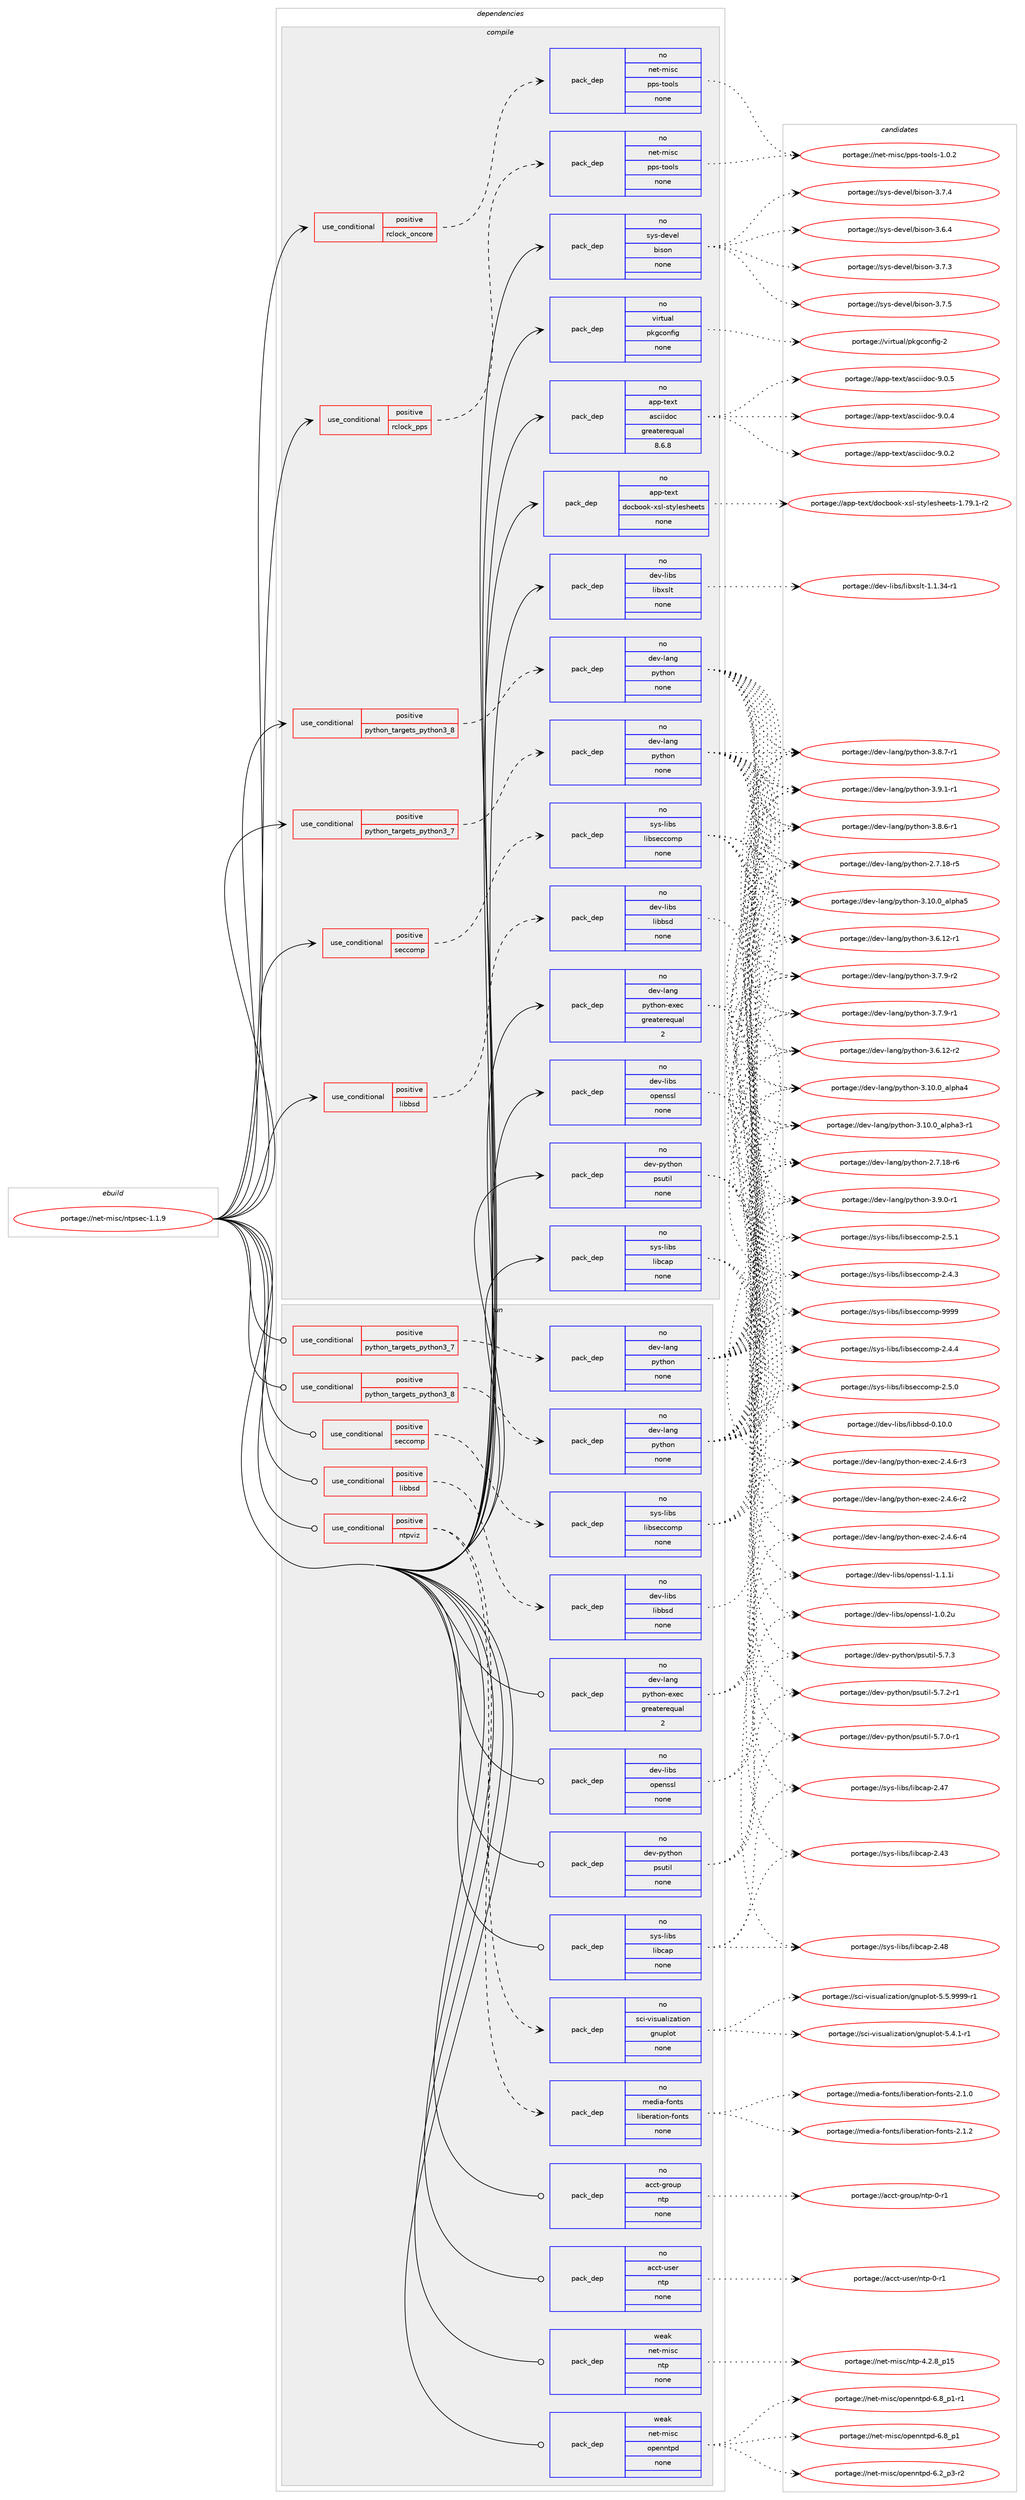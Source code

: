 digraph prolog {

# *************
# Graph options
# *************

newrank=true;
concentrate=true;
compound=true;
graph [rankdir=LR,fontname=Helvetica,fontsize=10,ranksep=1.5];#, ranksep=2.5, nodesep=0.2];
edge  [arrowhead=vee];
node  [fontname=Helvetica,fontsize=10];

# **********
# The ebuild
# **********

subgraph cluster_leftcol {
color=gray;
label=<<i>ebuild</i>>;
id [label="portage://net-misc/ntpsec-1.1.9", color=red, width=4, href="../net-misc/ntpsec-1.1.9.svg"];
}

# ****************
# The dependencies
# ****************

subgraph cluster_midcol {
color=gray;
label=<<i>dependencies</i>>;
subgraph cluster_compile {
fillcolor="#eeeeee";
style=filled;
label=<<i>compile</i>>;
subgraph cond5474 {
dependency17850 [label=<<TABLE BORDER="0" CELLBORDER="1" CELLSPACING="0" CELLPADDING="4"><TR><TD ROWSPAN="3" CELLPADDING="10">use_conditional</TD></TR><TR><TD>positive</TD></TR><TR><TD>libbsd</TD></TR></TABLE>>, shape=none, color=red];
subgraph pack12223 {
dependency17851 [label=<<TABLE BORDER="0" CELLBORDER="1" CELLSPACING="0" CELLPADDING="4" WIDTH="220"><TR><TD ROWSPAN="6" CELLPADDING="30">pack_dep</TD></TR><TR><TD WIDTH="110">no</TD></TR><TR><TD>dev-libs</TD></TR><TR><TD>libbsd</TD></TR><TR><TD>none</TD></TR><TR><TD></TD></TR></TABLE>>, shape=none, color=blue];
}
dependency17850:e -> dependency17851:w [weight=20,style="dashed",arrowhead="vee"];
}
id:e -> dependency17850:w [weight=20,style="solid",arrowhead="vee"];
subgraph cond5475 {
dependency17852 [label=<<TABLE BORDER="0" CELLBORDER="1" CELLSPACING="0" CELLPADDING="4"><TR><TD ROWSPAN="3" CELLPADDING="10">use_conditional</TD></TR><TR><TD>positive</TD></TR><TR><TD>python_targets_python3_7</TD></TR></TABLE>>, shape=none, color=red];
subgraph pack12224 {
dependency17853 [label=<<TABLE BORDER="0" CELLBORDER="1" CELLSPACING="0" CELLPADDING="4" WIDTH="220"><TR><TD ROWSPAN="6" CELLPADDING="30">pack_dep</TD></TR><TR><TD WIDTH="110">no</TD></TR><TR><TD>dev-lang</TD></TR><TR><TD>python</TD></TR><TR><TD>none</TD></TR><TR><TD></TD></TR></TABLE>>, shape=none, color=blue];
}
dependency17852:e -> dependency17853:w [weight=20,style="dashed",arrowhead="vee"];
}
id:e -> dependency17852:w [weight=20,style="solid",arrowhead="vee"];
subgraph cond5476 {
dependency17854 [label=<<TABLE BORDER="0" CELLBORDER="1" CELLSPACING="0" CELLPADDING="4"><TR><TD ROWSPAN="3" CELLPADDING="10">use_conditional</TD></TR><TR><TD>positive</TD></TR><TR><TD>python_targets_python3_8</TD></TR></TABLE>>, shape=none, color=red];
subgraph pack12225 {
dependency17855 [label=<<TABLE BORDER="0" CELLBORDER="1" CELLSPACING="0" CELLPADDING="4" WIDTH="220"><TR><TD ROWSPAN="6" CELLPADDING="30">pack_dep</TD></TR><TR><TD WIDTH="110">no</TD></TR><TR><TD>dev-lang</TD></TR><TR><TD>python</TD></TR><TR><TD>none</TD></TR><TR><TD></TD></TR></TABLE>>, shape=none, color=blue];
}
dependency17854:e -> dependency17855:w [weight=20,style="dashed",arrowhead="vee"];
}
id:e -> dependency17854:w [weight=20,style="solid",arrowhead="vee"];
subgraph cond5477 {
dependency17856 [label=<<TABLE BORDER="0" CELLBORDER="1" CELLSPACING="0" CELLPADDING="4"><TR><TD ROWSPAN="3" CELLPADDING="10">use_conditional</TD></TR><TR><TD>positive</TD></TR><TR><TD>rclock_oncore</TD></TR></TABLE>>, shape=none, color=red];
subgraph pack12226 {
dependency17857 [label=<<TABLE BORDER="0" CELLBORDER="1" CELLSPACING="0" CELLPADDING="4" WIDTH="220"><TR><TD ROWSPAN="6" CELLPADDING="30">pack_dep</TD></TR><TR><TD WIDTH="110">no</TD></TR><TR><TD>net-misc</TD></TR><TR><TD>pps-tools</TD></TR><TR><TD>none</TD></TR><TR><TD></TD></TR></TABLE>>, shape=none, color=blue];
}
dependency17856:e -> dependency17857:w [weight=20,style="dashed",arrowhead="vee"];
}
id:e -> dependency17856:w [weight=20,style="solid",arrowhead="vee"];
subgraph cond5478 {
dependency17858 [label=<<TABLE BORDER="0" CELLBORDER="1" CELLSPACING="0" CELLPADDING="4"><TR><TD ROWSPAN="3" CELLPADDING="10">use_conditional</TD></TR><TR><TD>positive</TD></TR><TR><TD>rclock_pps</TD></TR></TABLE>>, shape=none, color=red];
subgraph pack12227 {
dependency17859 [label=<<TABLE BORDER="0" CELLBORDER="1" CELLSPACING="0" CELLPADDING="4" WIDTH="220"><TR><TD ROWSPAN="6" CELLPADDING="30">pack_dep</TD></TR><TR><TD WIDTH="110">no</TD></TR><TR><TD>net-misc</TD></TR><TR><TD>pps-tools</TD></TR><TR><TD>none</TD></TR><TR><TD></TD></TR></TABLE>>, shape=none, color=blue];
}
dependency17858:e -> dependency17859:w [weight=20,style="dashed",arrowhead="vee"];
}
id:e -> dependency17858:w [weight=20,style="solid",arrowhead="vee"];
subgraph cond5479 {
dependency17860 [label=<<TABLE BORDER="0" CELLBORDER="1" CELLSPACING="0" CELLPADDING="4"><TR><TD ROWSPAN="3" CELLPADDING="10">use_conditional</TD></TR><TR><TD>positive</TD></TR><TR><TD>seccomp</TD></TR></TABLE>>, shape=none, color=red];
subgraph pack12228 {
dependency17861 [label=<<TABLE BORDER="0" CELLBORDER="1" CELLSPACING="0" CELLPADDING="4" WIDTH="220"><TR><TD ROWSPAN="6" CELLPADDING="30">pack_dep</TD></TR><TR><TD WIDTH="110">no</TD></TR><TR><TD>sys-libs</TD></TR><TR><TD>libseccomp</TD></TR><TR><TD>none</TD></TR><TR><TD></TD></TR></TABLE>>, shape=none, color=blue];
}
dependency17860:e -> dependency17861:w [weight=20,style="dashed",arrowhead="vee"];
}
id:e -> dependency17860:w [weight=20,style="solid",arrowhead="vee"];
subgraph pack12229 {
dependency17862 [label=<<TABLE BORDER="0" CELLBORDER="1" CELLSPACING="0" CELLPADDING="4" WIDTH="220"><TR><TD ROWSPAN="6" CELLPADDING="30">pack_dep</TD></TR><TR><TD WIDTH="110">no</TD></TR><TR><TD>app-text</TD></TR><TR><TD>asciidoc</TD></TR><TR><TD>greaterequal</TD></TR><TR><TD>8.6.8</TD></TR></TABLE>>, shape=none, color=blue];
}
id:e -> dependency17862:w [weight=20,style="solid",arrowhead="vee"];
subgraph pack12230 {
dependency17863 [label=<<TABLE BORDER="0" CELLBORDER="1" CELLSPACING="0" CELLPADDING="4" WIDTH="220"><TR><TD ROWSPAN="6" CELLPADDING="30">pack_dep</TD></TR><TR><TD WIDTH="110">no</TD></TR><TR><TD>app-text</TD></TR><TR><TD>docbook-xsl-stylesheets</TD></TR><TR><TD>none</TD></TR><TR><TD></TD></TR></TABLE>>, shape=none, color=blue];
}
id:e -> dependency17863:w [weight=20,style="solid",arrowhead="vee"];
subgraph pack12231 {
dependency17864 [label=<<TABLE BORDER="0" CELLBORDER="1" CELLSPACING="0" CELLPADDING="4" WIDTH="220"><TR><TD ROWSPAN="6" CELLPADDING="30">pack_dep</TD></TR><TR><TD WIDTH="110">no</TD></TR><TR><TD>dev-lang</TD></TR><TR><TD>python-exec</TD></TR><TR><TD>greaterequal</TD></TR><TR><TD>2</TD></TR></TABLE>>, shape=none, color=blue];
}
id:e -> dependency17864:w [weight=20,style="solid",arrowhead="vee"];
subgraph pack12232 {
dependency17865 [label=<<TABLE BORDER="0" CELLBORDER="1" CELLSPACING="0" CELLPADDING="4" WIDTH="220"><TR><TD ROWSPAN="6" CELLPADDING="30">pack_dep</TD></TR><TR><TD WIDTH="110">no</TD></TR><TR><TD>dev-libs</TD></TR><TR><TD>libxslt</TD></TR><TR><TD>none</TD></TR><TR><TD></TD></TR></TABLE>>, shape=none, color=blue];
}
id:e -> dependency17865:w [weight=20,style="solid",arrowhead="vee"];
subgraph pack12233 {
dependency17866 [label=<<TABLE BORDER="0" CELLBORDER="1" CELLSPACING="0" CELLPADDING="4" WIDTH="220"><TR><TD ROWSPAN="6" CELLPADDING="30">pack_dep</TD></TR><TR><TD WIDTH="110">no</TD></TR><TR><TD>dev-libs</TD></TR><TR><TD>openssl</TD></TR><TR><TD>none</TD></TR><TR><TD></TD></TR></TABLE>>, shape=none, color=blue];
}
id:e -> dependency17866:w [weight=20,style="solid",arrowhead="vee"];
subgraph pack12234 {
dependency17867 [label=<<TABLE BORDER="0" CELLBORDER="1" CELLSPACING="0" CELLPADDING="4" WIDTH="220"><TR><TD ROWSPAN="6" CELLPADDING="30">pack_dep</TD></TR><TR><TD WIDTH="110">no</TD></TR><TR><TD>dev-python</TD></TR><TR><TD>psutil</TD></TR><TR><TD>none</TD></TR><TR><TD></TD></TR></TABLE>>, shape=none, color=blue];
}
id:e -> dependency17867:w [weight=20,style="solid",arrowhead="vee"];
subgraph pack12235 {
dependency17868 [label=<<TABLE BORDER="0" CELLBORDER="1" CELLSPACING="0" CELLPADDING="4" WIDTH="220"><TR><TD ROWSPAN="6" CELLPADDING="30">pack_dep</TD></TR><TR><TD WIDTH="110">no</TD></TR><TR><TD>sys-devel</TD></TR><TR><TD>bison</TD></TR><TR><TD>none</TD></TR><TR><TD></TD></TR></TABLE>>, shape=none, color=blue];
}
id:e -> dependency17868:w [weight=20,style="solid",arrowhead="vee"];
subgraph pack12236 {
dependency17869 [label=<<TABLE BORDER="0" CELLBORDER="1" CELLSPACING="0" CELLPADDING="4" WIDTH="220"><TR><TD ROWSPAN="6" CELLPADDING="30">pack_dep</TD></TR><TR><TD WIDTH="110">no</TD></TR><TR><TD>sys-libs</TD></TR><TR><TD>libcap</TD></TR><TR><TD>none</TD></TR><TR><TD></TD></TR></TABLE>>, shape=none, color=blue];
}
id:e -> dependency17869:w [weight=20,style="solid",arrowhead="vee"];
subgraph pack12237 {
dependency17870 [label=<<TABLE BORDER="0" CELLBORDER="1" CELLSPACING="0" CELLPADDING="4" WIDTH="220"><TR><TD ROWSPAN="6" CELLPADDING="30">pack_dep</TD></TR><TR><TD WIDTH="110">no</TD></TR><TR><TD>virtual</TD></TR><TR><TD>pkgconfig</TD></TR><TR><TD>none</TD></TR><TR><TD></TD></TR></TABLE>>, shape=none, color=blue];
}
id:e -> dependency17870:w [weight=20,style="solid",arrowhead="vee"];
}
subgraph cluster_compileandrun {
fillcolor="#eeeeee";
style=filled;
label=<<i>compile and run</i>>;
}
subgraph cluster_run {
fillcolor="#eeeeee";
style=filled;
label=<<i>run</i>>;
subgraph cond5480 {
dependency17871 [label=<<TABLE BORDER="0" CELLBORDER="1" CELLSPACING="0" CELLPADDING="4"><TR><TD ROWSPAN="3" CELLPADDING="10">use_conditional</TD></TR><TR><TD>positive</TD></TR><TR><TD>libbsd</TD></TR></TABLE>>, shape=none, color=red];
subgraph pack12238 {
dependency17872 [label=<<TABLE BORDER="0" CELLBORDER="1" CELLSPACING="0" CELLPADDING="4" WIDTH="220"><TR><TD ROWSPAN="6" CELLPADDING="30">pack_dep</TD></TR><TR><TD WIDTH="110">no</TD></TR><TR><TD>dev-libs</TD></TR><TR><TD>libbsd</TD></TR><TR><TD>none</TD></TR><TR><TD></TD></TR></TABLE>>, shape=none, color=blue];
}
dependency17871:e -> dependency17872:w [weight=20,style="dashed",arrowhead="vee"];
}
id:e -> dependency17871:w [weight=20,style="solid",arrowhead="odot"];
subgraph cond5481 {
dependency17873 [label=<<TABLE BORDER="0" CELLBORDER="1" CELLSPACING="0" CELLPADDING="4"><TR><TD ROWSPAN="3" CELLPADDING="10">use_conditional</TD></TR><TR><TD>positive</TD></TR><TR><TD>ntpviz</TD></TR></TABLE>>, shape=none, color=red];
subgraph pack12239 {
dependency17874 [label=<<TABLE BORDER="0" CELLBORDER="1" CELLSPACING="0" CELLPADDING="4" WIDTH="220"><TR><TD ROWSPAN="6" CELLPADDING="30">pack_dep</TD></TR><TR><TD WIDTH="110">no</TD></TR><TR><TD>sci-visualization</TD></TR><TR><TD>gnuplot</TD></TR><TR><TD>none</TD></TR><TR><TD></TD></TR></TABLE>>, shape=none, color=blue];
}
dependency17873:e -> dependency17874:w [weight=20,style="dashed",arrowhead="vee"];
subgraph pack12240 {
dependency17875 [label=<<TABLE BORDER="0" CELLBORDER="1" CELLSPACING="0" CELLPADDING="4" WIDTH="220"><TR><TD ROWSPAN="6" CELLPADDING="30">pack_dep</TD></TR><TR><TD WIDTH="110">no</TD></TR><TR><TD>media-fonts</TD></TR><TR><TD>liberation-fonts</TD></TR><TR><TD>none</TD></TR><TR><TD></TD></TR></TABLE>>, shape=none, color=blue];
}
dependency17873:e -> dependency17875:w [weight=20,style="dashed",arrowhead="vee"];
}
id:e -> dependency17873:w [weight=20,style="solid",arrowhead="odot"];
subgraph cond5482 {
dependency17876 [label=<<TABLE BORDER="0" CELLBORDER="1" CELLSPACING="0" CELLPADDING="4"><TR><TD ROWSPAN="3" CELLPADDING="10">use_conditional</TD></TR><TR><TD>positive</TD></TR><TR><TD>python_targets_python3_7</TD></TR></TABLE>>, shape=none, color=red];
subgraph pack12241 {
dependency17877 [label=<<TABLE BORDER="0" CELLBORDER="1" CELLSPACING="0" CELLPADDING="4" WIDTH="220"><TR><TD ROWSPAN="6" CELLPADDING="30">pack_dep</TD></TR><TR><TD WIDTH="110">no</TD></TR><TR><TD>dev-lang</TD></TR><TR><TD>python</TD></TR><TR><TD>none</TD></TR><TR><TD></TD></TR></TABLE>>, shape=none, color=blue];
}
dependency17876:e -> dependency17877:w [weight=20,style="dashed",arrowhead="vee"];
}
id:e -> dependency17876:w [weight=20,style="solid",arrowhead="odot"];
subgraph cond5483 {
dependency17878 [label=<<TABLE BORDER="0" CELLBORDER="1" CELLSPACING="0" CELLPADDING="4"><TR><TD ROWSPAN="3" CELLPADDING="10">use_conditional</TD></TR><TR><TD>positive</TD></TR><TR><TD>python_targets_python3_8</TD></TR></TABLE>>, shape=none, color=red];
subgraph pack12242 {
dependency17879 [label=<<TABLE BORDER="0" CELLBORDER="1" CELLSPACING="0" CELLPADDING="4" WIDTH="220"><TR><TD ROWSPAN="6" CELLPADDING="30">pack_dep</TD></TR><TR><TD WIDTH="110">no</TD></TR><TR><TD>dev-lang</TD></TR><TR><TD>python</TD></TR><TR><TD>none</TD></TR><TR><TD></TD></TR></TABLE>>, shape=none, color=blue];
}
dependency17878:e -> dependency17879:w [weight=20,style="dashed",arrowhead="vee"];
}
id:e -> dependency17878:w [weight=20,style="solid",arrowhead="odot"];
subgraph cond5484 {
dependency17880 [label=<<TABLE BORDER="0" CELLBORDER="1" CELLSPACING="0" CELLPADDING="4"><TR><TD ROWSPAN="3" CELLPADDING="10">use_conditional</TD></TR><TR><TD>positive</TD></TR><TR><TD>seccomp</TD></TR></TABLE>>, shape=none, color=red];
subgraph pack12243 {
dependency17881 [label=<<TABLE BORDER="0" CELLBORDER="1" CELLSPACING="0" CELLPADDING="4" WIDTH="220"><TR><TD ROWSPAN="6" CELLPADDING="30">pack_dep</TD></TR><TR><TD WIDTH="110">no</TD></TR><TR><TD>sys-libs</TD></TR><TR><TD>libseccomp</TD></TR><TR><TD>none</TD></TR><TR><TD></TD></TR></TABLE>>, shape=none, color=blue];
}
dependency17880:e -> dependency17881:w [weight=20,style="dashed",arrowhead="vee"];
}
id:e -> dependency17880:w [weight=20,style="solid",arrowhead="odot"];
subgraph pack12244 {
dependency17882 [label=<<TABLE BORDER="0" CELLBORDER="1" CELLSPACING="0" CELLPADDING="4" WIDTH="220"><TR><TD ROWSPAN="6" CELLPADDING="30">pack_dep</TD></TR><TR><TD WIDTH="110">no</TD></TR><TR><TD>acct-group</TD></TR><TR><TD>ntp</TD></TR><TR><TD>none</TD></TR><TR><TD></TD></TR></TABLE>>, shape=none, color=blue];
}
id:e -> dependency17882:w [weight=20,style="solid",arrowhead="odot"];
subgraph pack12245 {
dependency17883 [label=<<TABLE BORDER="0" CELLBORDER="1" CELLSPACING="0" CELLPADDING="4" WIDTH="220"><TR><TD ROWSPAN="6" CELLPADDING="30">pack_dep</TD></TR><TR><TD WIDTH="110">no</TD></TR><TR><TD>acct-user</TD></TR><TR><TD>ntp</TD></TR><TR><TD>none</TD></TR><TR><TD></TD></TR></TABLE>>, shape=none, color=blue];
}
id:e -> dependency17883:w [weight=20,style="solid",arrowhead="odot"];
subgraph pack12246 {
dependency17884 [label=<<TABLE BORDER="0" CELLBORDER="1" CELLSPACING="0" CELLPADDING="4" WIDTH="220"><TR><TD ROWSPAN="6" CELLPADDING="30">pack_dep</TD></TR><TR><TD WIDTH="110">no</TD></TR><TR><TD>dev-lang</TD></TR><TR><TD>python-exec</TD></TR><TR><TD>greaterequal</TD></TR><TR><TD>2</TD></TR></TABLE>>, shape=none, color=blue];
}
id:e -> dependency17884:w [weight=20,style="solid",arrowhead="odot"];
subgraph pack12247 {
dependency17885 [label=<<TABLE BORDER="0" CELLBORDER="1" CELLSPACING="0" CELLPADDING="4" WIDTH="220"><TR><TD ROWSPAN="6" CELLPADDING="30">pack_dep</TD></TR><TR><TD WIDTH="110">no</TD></TR><TR><TD>dev-libs</TD></TR><TR><TD>openssl</TD></TR><TR><TD>none</TD></TR><TR><TD></TD></TR></TABLE>>, shape=none, color=blue];
}
id:e -> dependency17885:w [weight=20,style="solid",arrowhead="odot"];
subgraph pack12248 {
dependency17886 [label=<<TABLE BORDER="0" CELLBORDER="1" CELLSPACING="0" CELLPADDING="4" WIDTH="220"><TR><TD ROWSPAN="6" CELLPADDING="30">pack_dep</TD></TR><TR><TD WIDTH="110">no</TD></TR><TR><TD>dev-python</TD></TR><TR><TD>psutil</TD></TR><TR><TD>none</TD></TR><TR><TD></TD></TR></TABLE>>, shape=none, color=blue];
}
id:e -> dependency17886:w [weight=20,style="solid",arrowhead="odot"];
subgraph pack12249 {
dependency17887 [label=<<TABLE BORDER="0" CELLBORDER="1" CELLSPACING="0" CELLPADDING="4" WIDTH="220"><TR><TD ROWSPAN="6" CELLPADDING="30">pack_dep</TD></TR><TR><TD WIDTH="110">no</TD></TR><TR><TD>sys-libs</TD></TR><TR><TD>libcap</TD></TR><TR><TD>none</TD></TR><TR><TD></TD></TR></TABLE>>, shape=none, color=blue];
}
id:e -> dependency17887:w [weight=20,style="solid",arrowhead="odot"];
subgraph pack12250 {
dependency17888 [label=<<TABLE BORDER="0" CELLBORDER="1" CELLSPACING="0" CELLPADDING="4" WIDTH="220"><TR><TD ROWSPAN="6" CELLPADDING="30">pack_dep</TD></TR><TR><TD WIDTH="110">weak</TD></TR><TR><TD>net-misc</TD></TR><TR><TD>ntp</TD></TR><TR><TD>none</TD></TR><TR><TD></TD></TR></TABLE>>, shape=none, color=blue];
}
id:e -> dependency17888:w [weight=20,style="solid",arrowhead="odot"];
subgraph pack12251 {
dependency17889 [label=<<TABLE BORDER="0" CELLBORDER="1" CELLSPACING="0" CELLPADDING="4" WIDTH="220"><TR><TD ROWSPAN="6" CELLPADDING="30">pack_dep</TD></TR><TR><TD WIDTH="110">weak</TD></TR><TR><TD>net-misc</TD></TR><TR><TD>openntpd</TD></TR><TR><TD>none</TD></TR><TR><TD></TD></TR></TABLE>>, shape=none, color=blue];
}
id:e -> dependency17889:w [weight=20,style="solid",arrowhead="odot"];
}
}

# **************
# The candidates
# **************

subgraph cluster_choices {
rank=same;
color=gray;
label=<<i>candidates</i>>;

subgraph choice12223 {
color=black;
nodesep=1;
choice100101118451081059811547108105989811510045484649484648 [label="portage://dev-libs/libbsd-0.10.0", color=red, width=4,href="../dev-libs/libbsd-0.10.0.svg"];
dependency17851:e -> choice100101118451081059811547108105989811510045484649484648:w [style=dotted,weight="100"];
}
subgraph choice12224 {
color=black;
nodesep=1;
choice1001011184510897110103471121211161041111104551465746494511449 [label="portage://dev-lang/python-3.9.1-r1", color=red, width=4,href="../dev-lang/python-3.9.1-r1.svg"];
choice1001011184510897110103471121211161041111104551465746484511449 [label="portage://dev-lang/python-3.9.0-r1", color=red, width=4,href="../dev-lang/python-3.9.0-r1.svg"];
choice1001011184510897110103471121211161041111104551465646554511449 [label="portage://dev-lang/python-3.8.7-r1", color=red, width=4,href="../dev-lang/python-3.8.7-r1.svg"];
choice1001011184510897110103471121211161041111104551465646544511449 [label="portage://dev-lang/python-3.8.6-r1", color=red, width=4,href="../dev-lang/python-3.8.6-r1.svg"];
choice1001011184510897110103471121211161041111104551465546574511450 [label="portage://dev-lang/python-3.7.9-r2", color=red, width=4,href="../dev-lang/python-3.7.9-r2.svg"];
choice1001011184510897110103471121211161041111104551465546574511449 [label="portage://dev-lang/python-3.7.9-r1", color=red, width=4,href="../dev-lang/python-3.7.9-r1.svg"];
choice100101118451089711010347112121116104111110455146544649504511450 [label="portage://dev-lang/python-3.6.12-r2", color=red, width=4,href="../dev-lang/python-3.6.12-r2.svg"];
choice100101118451089711010347112121116104111110455146544649504511449 [label="portage://dev-lang/python-3.6.12-r1", color=red, width=4,href="../dev-lang/python-3.6.12-r1.svg"];
choice1001011184510897110103471121211161041111104551464948464895971081121049753 [label="portage://dev-lang/python-3.10.0_alpha5", color=red, width=4,href="../dev-lang/python-3.10.0_alpha5.svg"];
choice1001011184510897110103471121211161041111104551464948464895971081121049752 [label="portage://dev-lang/python-3.10.0_alpha4", color=red, width=4,href="../dev-lang/python-3.10.0_alpha4.svg"];
choice10010111845108971101034711212111610411111045514649484648959710811210497514511449 [label="portage://dev-lang/python-3.10.0_alpha3-r1", color=red, width=4,href="../dev-lang/python-3.10.0_alpha3-r1.svg"];
choice100101118451089711010347112121116104111110455046554649564511454 [label="portage://dev-lang/python-2.7.18-r6", color=red, width=4,href="../dev-lang/python-2.7.18-r6.svg"];
choice100101118451089711010347112121116104111110455046554649564511453 [label="portage://dev-lang/python-2.7.18-r5", color=red, width=4,href="../dev-lang/python-2.7.18-r5.svg"];
dependency17853:e -> choice1001011184510897110103471121211161041111104551465746494511449:w [style=dotted,weight="100"];
dependency17853:e -> choice1001011184510897110103471121211161041111104551465746484511449:w [style=dotted,weight="100"];
dependency17853:e -> choice1001011184510897110103471121211161041111104551465646554511449:w [style=dotted,weight="100"];
dependency17853:e -> choice1001011184510897110103471121211161041111104551465646544511449:w [style=dotted,weight="100"];
dependency17853:e -> choice1001011184510897110103471121211161041111104551465546574511450:w [style=dotted,weight="100"];
dependency17853:e -> choice1001011184510897110103471121211161041111104551465546574511449:w [style=dotted,weight="100"];
dependency17853:e -> choice100101118451089711010347112121116104111110455146544649504511450:w [style=dotted,weight="100"];
dependency17853:e -> choice100101118451089711010347112121116104111110455146544649504511449:w [style=dotted,weight="100"];
dependency17853:e -> choice1001011184510897110103471121211161041111104551464948464895971081121049753:w [style=dotted,weight="100"];
dependency17853:e -> choice1001011184510897110103471121211161041111104551464948464895971081121049752:w [style=dotted,weight="100"];
dependency17853:e -> choice10010111845108971101034711212111610411111045514649484648959710811210497514511449:w [style=dotted,weight="100"];
dependency17853:e -> choice100101118451089711010347112121116104111110455046554649564511454:w [style=dotted,weight="100"];
dependency17853:e -> choice100101118451089711010347112121116104111110455046554649564511453:w [style=dotted,weight="100"];
}
subgraph choice12225 {
color=black;
nodesep=1;
choice1001011184510897110103471121211161041111104551465746494511449 [label="portage://dev-lang/python-3.9.1-r1", color=red, width=4,href="../dev-lang/python-3.9.1-r1.svg"];
choice1001011184510897110103471121211161041111104551465746484511449 [label="portage://dev-lang/python-3.9.0-r1", color=red, width=4,href="../dev-lang/python-3.9.0-r1.svg"];
choice1001011184510897110103471121211161041111104551465646554511449 [label="portage://dev-lang/python-3.8.7-r1", color=red, width=4,href="../dev-lang/python-3.8.7-r1.svg"];
choice1001011184510897110103471121211161041111104551465646544511449 [label="portage://dev-lang/python-3.8.6-r1", color=red, width=4,href="../dev-lang/python-3.8.6-r1.svg"];
choice1001011184510897110103471121211161041111104551465546574511450 [label="portage://dev-lang/python-3.7.9-r2", color=red, width=4,href="../dev-lang/python-3.7.9-r2.svg"];
choice1001011184510897110103471121211161041111104551465546574511449 [label="portage://dev-lang/python-3.7.9-r1", color=red, width=4,href="../dev-lang/python-3.7.9-r1.svg"];
choice100101118451089711010347112121116104111110455146544649504511450 [label="portage://dev-lang/python-3.6.12-r2", color=red, width=4,href="../dev-lang/python-3.6.12-r2.svg"];
choice100101118451089711010347112121116104111110455146544649504511449 [label="portage://dev-lang/python-3.6.12-r1", color=red, width=4,href="../dev-lang/python-3.6.12-r1.svg"];
choice1001011184510897110103471121211161041111104551464948464895971081121049753 [label="portage://dev-lang/python-3.10.0_alpha5", color=red, width=4,href="../dev-lang/python-3.10.0_alpha5.svg"];
choice1001011184510897110103471121211161041111104551464948464895971081121049752 [label="portage://dev-lang/python-3.10.0_alpha4", color=red, width=4,href="../dev-lang/python-3.10.0_alpha4.svg"];
choice10010111845108971101034711212111610411111045514649484648959710811210497514511449 [label="portage://dev-lang/python-3.10.0_alpha3-r1", color=red, width=4,href="../dev-lang/python-3.10.0_alpha3-r1.svg"];
choice100101118451089711010347112121116104111110455046554649564511454 [label="portage://dev-lang/python-2.7.18-r6", color=red, width=4,href="../dev-lang/python-2.7.18-r6.svg"];
choice100101118451089711010347112121116104111110455046554649564511453 [label="portage://dev-lang/python-2.7.18-r5", color=red, width=4,href="../dev-lang/python-2.7.18-r5.svg"];
dependency17855:e -> choice1001011184510897110103471121211161041111104551465746494511449:w [style=dotted,weight="100"];
dependency17855:e -> choice1001011184510897110103471121211161041111104551465746484511449:w [style=dotted,weight="100"];
dependency17855:e -> choice1001011184510897110103471121211161041111104551465646554511449:w [style=dotted,weight="100"];
dependency17855:e -> choice1001011184510897110103471121211161041111104551465646544511449:w [style=dotted,weight="100"];
dependency17855:e -> choice1001011184510897110103471121211161041111104551465546574511450:w [style=dotted,weight="100"];
dependency17855:e -> choice1001011184510897110103471121211161041111104551465546574511449:w [style=dotted,weight="100"];
dependency17855:e -> choice100101118451089711010347112121116104111110455146544649504511450:w [style=dotted,weight="100"];
dependency17855:e -> choice100101118451089711010347112121116104111110455146544649504511449:w [style=dotted,weight="100"];
dependency17855:e -> choice1001011184510897110103471121211161041111104551464948464895971081121049753:w [style=dotted,weight="100"];
dependency17855:e -> choice1001011184510897110103471121211161041111104551464948464895971081121049752:w [style=dotted,weight="100"];
dependency17855:e -> choice10010111845108971101034711212111610411111045514649484648959710811210497514511449:w [style=dotted,weight="100"];
dependency17855:e -> choice100101118451089711010347112121116104111110455046554649564511454:w [style=dotted,weight="100"];
dependency17855:e -> choice100101118451089711010347112121116104111110455046554649564511453:w [style=dotted,weight="100"];
}
subgraph choice12226 {
color=black;
nodesep=1;
choice11010111645109105115994711211211545116111111108115454946484650 [label="portage://net-misc/pps-tools-1.0.2", color=red, width=4,href="../net-misc/pps-tools-1.0.2.svg"];
dependency17857:e -> choice11010111645109105115994711211211545116111111108115454946484650:w [style=dotted,weight="100"];
}
subgraph choice12227 {
color=black;
nodesep=1;
choice11010111645109105115994711211211545116111111108115454946484650 [label="portage://net-misc/pps-tools-1.0.2", color=red, width=4,href="../net-misc/pps-tools-1.0.2.svg"];
dependency17859:e -> choice11010111645109105115994711211211545116111111108115454946484650:w [style=dotted,weight="100"];
}
subgraph choice12228 {
color=black;
nodesep=1;
choice1151211154510810598115471081059811510199991111091124557575757 [label="portage://sys-libs/libseccomp-9999", color=red, width=4,href="../sys-libs/libseccomp-9999.svg"];
choice115121115451081059811547108105981151019999111109112455046534649 [label="portage://sys-libs/libseccomp-2.5.1", color=red, width=4,href="../sys-libs/libseccomp-2.5.1.svg"];
choice115121115451081059811547108105981151019999111109112455046534648 [label="portage://sys-libs/libseccomp-2.5.0", color=red, width=4,href="../sys-libs/libseccomp-2.5.0.svg"];
choice115121115451081059811547108105981151019999111109112455046524652 [label="portage://sys-libs/libseccomp-2.4.4", color=red, width=4,href="../sys-libs/libseccomp-2.4.4.svg"];
choice115121115451081059811547108105981151019999111109112455046524651 [label="portage://sys-libs/libseccomp-2.4.3", color=red, width=4,href="../sys-libs/libseccomp-2.4.3.svg"];
dependency17861:e -> choice1151211154510810598115471081059811510199991111091124557575757:w [style=dotted,weight="100"];
dependency17861:e -> choice115121115451081059811547108105981151019999111109112455046534649:w [style=dotted,weight="100"];
dependency17861:e -> choice115121115451081059811547108105981151019999111109112455046534648:w [style=dotted,weight="100"];
dependency17861:e -> choice115121115451081059811547108105981151019999111109112455046524652:w [style=dotted,weight="100"];
dependency17861:e -> choice115121115451081059811547108105981151019999111109112455046524651:w [style=dotted,weight="100"];
}
subgraph choice12229 {
color=black;
nodesep=1;
choice971121124511610112011647971159910510510011199455746484653 [label="portage://app-text/asciidoc-9.0.5", color=red, width=4,href="../app-text/asciidoc-9.0.5.svg"];
choice971121124511610112011647971159910510510011199455746484652 [label="portage://app-text/asciidoc-9.0.4", color=red, width=4,href="../app-text/asciidoc-9.0.4.svg"];
choice971121124511610112011647971159910510510011199455746484650 [label="portage://app-text/asciidoc-9.0.2", color=red, width=4,href="../app-text/asciidoc-9.0.2.svg"];
dependency17862:e -> choice971121124511610112011647971159910510510011199455746484653:w [style=dotted,weight="100"];
dependency17862:e -> choice971121124511610112011647971159910510510011199455746484652:w [style=dotted,weight="100"];
dependency17862:e -> choice971121124511610112011647971159910510510011199455746484650:w [style=dotted,weight="100"];
}
subgraph choice12230 {
color=black;
nodesep=1;
choice97112112451161011201164710011199981111111074512011510845115116121108101115104101101116115454946555746494511450 [label="portage://app-text/docbook-xsl-stylesheets-1.79.1-r2", color=red, width=4,href="../app-text/docbook-xsl-stylesheets-1.79.1-r2.svg"];
dependency17863:e -> choice97112112451161011201164710011199981111111074512011510845115116121108101115104101101116115454946555746494511450:w [style=dotted,weight="100"];
}
subgraph choice12231 {
color=black;
nodesep=1;
choice10010111845108971101034711212111610411111045101120101994550465246544511452 [label="portage://dev-lang/python-exec-2.4.6-r4", color=red, width=4,href="../dev-lang/python-exec-2.4.6-r4.svg"];
choice10010111845108971101034711212111610411111045101120101994550465246544511451 [label="portage://dev-lang/python-exec-2.4.6-r3", color=red, width=4,href="../dev-lang/python-exec-2.4.6-r3.svg"];
choice10010111845108971101034711212111610411111045101120101994550465246544511450 [label="portage://dev-lang/python-exec-2.4.6-r2", color=red, width=4,href="../dev-lang/python-exec-2.4.6-r2.svg"];
dependency17864:e -> choice10010111845108971101034711212111610411111045101120101994550465246544511452:w [style=dotted,weight="100"];
dependency17864:e -> choice10010111845108971101034711212111610411111045101120101994550465246544511451:w [style=dotted,weight="100"];
dependency17864:e -> choice10010111845108971101034711212111610411111045101120101994550465246544511450:w [style=dotted,weight="100"];
}
subgraph choice12232 {
color=black;
nodesep=1;
choice10010111845108105981154710810598120115108116454946494651524511449 [label="portage://dev-libs/libxslt-1.1.34-r1", color=red, width=4,href="../dev-libs/libxslt-1.1.34-r1.svg"];
dependency17865:e -> choice10010111845108105981154710810598120115108116454946494651524511449:w [style=dotted,weight="100"];
}
subgraph choice12233 {
color=black;
nodesep=1;
choice100101118451081059811547111112101110115115108454946494649105 [label="portage://dev-libs/openssl-1.1.1i", color=red, width=4,href="../dev-libs/openssl-1.1.1i.svg"];
choice100101118451081059811547111112101110115115108454946484650117 [label="portage://dev-libs/openssl-1.0.2u", color=red, width=4,href="../dev-libs/openssl-1.0.2u.svg"];
dependency17866:e -> choice100101118451081059811547111112101110115115108454946494649105:w [style=dotted,weight="100"];
dependency17866:e -> choice100101118451081059811547111112101110115115108454946484650117:w [style=dotted,weight="100"];
}
subgraph choice12234 {
color=black;
nodesep=1;
choice1001011184511212111610411111047112115117116105108455346554651 [label="portage://dev-python/psutil-5.7.3", color=red, width=4,href="../dev-python/psutil-5.7.3.svg"];
choice10010111845112121116104111110471121151171161051084553465546504511449 [label="portage://dev-python/psutil-5.7.2-r1", color=red, width=4,href="../dev-python/psutil-5.7.2-r1.svg"];
choice10010111845112121116104111110471121151171161051084553465546484511449 [label="portage://dev-python/psutil-5.7.0-r1", color=red, width=4,href="../dev-python/psutil-5.7.0-r1.svg"];
dependency17867:e -> choice1001011184511212111610411111047112115117116105108455346554651:w [style=dotted,weight="100"];
dependency17867:e -> choice10010111845112121116104111110471121151171161051084553465546504511449:w [style=dotted,weight="100"];
dependency17867:e -> choice10010111845112121116104111110471121151171161051084553465546484511449:w [style=dotted,weight="100"];
}
subgraph choice12235 {
color=black;
nodesep=1;
choice115121115451001011181011084798105115111110455146554653 [label="portage://sys-devel/bison-3.7.5", color=red, width=4,href="../sys-devel/bison-3.7.5.svg"];
choice115121115451001011181011084798105115111110455146554652 [label="portage://sys-devel/bison-3.7.4", color=red, width=4,href="../sys-devel/bison-3.7.4.svg"];
choice115121115451001011181011084798105115111110455146554651 [label="portage://sys-devel/bison-3.7.3", color=red, width=4,href="../sys-devel/bison-3.7.3.svg"];
choice115121115451001011181011084798105115111110455146544652 [label="portage://sys-devel/bison-3.6.4", color=red, width=4,href="../sys-devel/bison-3.6.4.svg"];
dependency17868:e -> choice115121115451001011181011084798105115111110455146554653:w [style=dotted,weight="100"];
dependency17868:e -> choice115121115451001011181011084798105115111110455146554652:w [style=dotted,weight="100"];
dependency17868:e -> choice115121115451001011181011084798105115111110455146554651:w [style=dotted,weight="100"];
dependency17868:e -> choice115121115451001011181011084798105115111110455146544652:w [style=dotted,weight="100"];
}
subgraph choice12236 {
color=black;
nodesep=1;
choice1151211154510810598115471081059899971124550465256 [label="portage://sys-libs/libcap-2.48", color=red, width=4,href="../sys-libs/libcap-2.48.svg"];
choice1151211154510810598115471081059899971124550465255 [label="portage://sys-libs/libcap-2.47", color=red, width=4,href="../sys-libs/libcap-2.47.svg"];
choice1151211154510810598115471081059899971124550465251 [label="portage://sys-libs/libcap-2.43", color=red, width=4,href="../sys-libs/libcap-2.43.svg"];
dependency17869:e -> choice1151211154510810598115471081059899971124550465256:w [style=dotted,weight="100"];
dependency17869:e -> choice1151211154510810598115471081059899971124550465255:w [style=dotted,weight="100"];
dependency17869:e -> choice1151211154510810598115471081059899971124550465251:w [style=dotted,weight="100"];
}
subgraph choice12237 {
color=black;
nodesep=1;
choice1181051141161179710847112107103991111101021051034550 [label="portage://virtual/pkgconfig-2", color=red, width=4,href="../virtual/pkgconfig-2.svg"];
dependency17870:e -> choice1181051141161179710847112107103991111101021051034550:w [style=dotted,weight="100"];
}
subgraph choice12238 {
color=black;
nodesep=1;
choice100101118451081059811547108105989811510045484649484648 [label="portage://dev-libs/libbsd-0.10.0", color=red, width=4,href="../dev-libs/libbsd-0.10.0.svg"];
dependency17872:e -> choice100101118451081059811547108105989811510045484649484648:w [style=dotted,weight="100"];
}
subgraph choice12239 {
color=black;
nodesep=1;
choice11599105451181051151179710810512297116105111110471031101171121081111164553465346575757574511449 [label="portage://sci-visualization/gnuplot-5.5.9999-r1", color=red, width=4,href="../sci-visualization/gnuplot-5.5.9999-r1.svg"];
choice11599105451181051151179710810512297116105111110471031101171121081111164553465246494511449 [label="portage://sci-visualization/gnuplot-5.4.1-r1", color=red, width=4,href="../sci-visualization/gnuplot-5.4.1-r1.svg"];
dependency17874:e -> choice11599105451181051151179710810512297116105111110471031101171121081111164553465346575757574511449:w [style=dotted,weight="100"];
dependency17874:e -> choice11599105451181051151179710810512297116105111110471031101171121081111164553465246494511449:w [style=dotted,weight="100"];
}
subgraph choice12240 {
color=black;
nodesep=1;
choice109101100105974510211111011611547108105981011149711610511111045102111110116115455046494650 [label="portage://media-fonts/liberation-fonts-2.1.2", color=red, width=4,href="../media-fonts/liberation-fonts-2.1.2.svg"];
choice109101100105974510211111011611547108105981011149711610511111045102111110116115455046494648 [label="portage://media-fonts/liberation-fonts-2.1.0", color=red, width=4,href="../media-fonts/liberation-fonts-2.1.0.svg"];
dependency17875:e -> choice109101100105974510211111011611547108105981011149711610511111045102111110116115455046494650:w [style=dotted,weight="100"];
dependency17875:e -> choice109101100105974510211111011611547108105981011149711610511111045102111110116115455046494648:w [style=dotted,weight="100"];
}
subgraph choice12241 {
color=black;
nodesep=1;
choice1001011184510897110103471121211161041111104551465746494511449 [label="portage://dev-lang/python-3.9.1-r1", color=red, width=4,href="../dev-lang/python-3.9.1-r1.svg"];
choice1001011184510897110103471121211161041111104551465746484511449 [label="portage://dev-lang/python-3.9.0-r1", color=red, width=4,href="../dev-lang/python-3.9.0-r1.svg"];
choice1001011184510897110103471121211161041111104551465646554511449 [label="portage://dev-lang/python-3.8.7-r1", color=red, width=4,href="../dev-lang/python-3.8.7-r1.svg"];
choice1001011184510897110103471121211161041111104551465646544511449 [label="portage://dev-lang/python-3.8.6-r1", color=red, width=4,href="../dev-lang/python-3.8.6-r1.svg"];
choice1001011184510897110103471121211161041111104551465546574511450 [label="portage://dev-lang/python-3.7.9-r2", color=red, width=4,href="../dev-lang/python-3.7.9-r2.svg"];
choice1001011184510897110103471121211161041111104551465546574511449 [label="portage://dev-lang/python-3.7.9-r1", color=red, width=4,href="../dev-lang/python-3.7.9-r1.svg"];
choice100101118451089711010347112121116104111110455146544649504511450 [label="portage://dev-lang/python-3.6.12-r2", color=red, width=4,href="../dev-lang/python-3.6.12-r2.svg"];
choice100101118451089711010347112121116104111110455146544649504511449 [label="portage://dev-lang/python-3.6.12-r1", color=red, width=4,href="../dev-lang/python-3.6.12-r1.svg"];
choice1001011184510897110103471121211161041111104551464948464895971081121049753 [label="portage://dev-lang/python-3.10.0_alpha5", color=red, width=4,href="../dev-lang/python-3.10.0_alpha5.svg"];
choice1001011184510897110103471121211161041111104551464948464895971081121049752 [label="portage://dev-lang/python-3.10.0_alpha4", color=red, width=4,href="../dev-lang/python-3.10.0_alpha4.svg"];
choice10010111845108971101034711212111610411111045514649484648959710811210497514511449 [label="portage://dev-lang/python-3.10.0_alpha3-r1", color=red, width=4,href="../dev-lang/python-3.10.0_alpha3-r1.svg"];
choice100101118451089711010347112121116104111110455046554649564511454 [label="portage://dev-lang/python-2.7.18-r6", color=red, width=4,href="../dev-lang/python-2.7.18-r6.svg"];
choice100101118451089711010347112121116104111110455046554649564511453 [label="portage://dev-lang/python-2.7.18-r5", color=red, width=4,href="../dev-lang/python-2.7.18-r5.svg"];
dependency17877:e -> choice1001011184510897110103471121211161041111104551465746494511449:w [style=dotted,weight="100"];
dependency17877:e -> choice1001011184510897110103471121211161041111104551465746484511449:w [style=dotted,weight="100"];
dependency17877:e -> choice1001011184510897110103471121211161041111104551465646554511449:w [style=dotted,weight="100"];
dependency17877:e -> choice1001011184510897110103471121211161041111104551465646544511449:w [style=dotted,weight="100"];
dependency17877:e -> choice1001011184510897110103471121211161041111104551465546574511450:w [style=dotted,weight="100"];
dependency17877:e -> choice1001011184510897110103471121211161041111104551465546574511449:w [style=dotted,weight="100"];
dependency17877:e -> choice100101118451089711010347112121116104111110455146544649504511450:w [style=dotted,weight="100"];
dependency17877:e -> choice100101118451089711010347112121116104111110455146544649504511449:w [style=dotted,weight="100"];
dependency17877:e -> choice1001011184510897110103471121211161041111104551464948464895971081121049753:w [style=dotted,weight="100"];
dependency17877:e -> choice1001011184510897110103471121211161041111104551464948464895971081121049752:w [style=dotted,weight="100"];
dependency17877:e -> choice10010111845108971101034711212111610411111045514649484648959710811210497514511449:w [style=dotted,weight="100"];
dependency17877:e -> choice100101118451089711010347112121116104111110455046554649564511454:w [style=dotted,weight="100"];
dependency17877:e -> choice100101118451089711010347112121116104111110455046554649564511453:w [style=dotted,weight="100"];
}
subgraph choice12242 {
color=black;
nodesep=1;
choice1001011184510897110103471121211161041111104551465746494511449 [label="portage://dev-lang/python-3.9.1-r1", color=red, width=4,href="../dev-lang/python-3.9.1-r1.svg"];
choice1001011184510897110103471121211161041111104551465746484511449 [label="portage://dev-lang/python-3.9.0-r1", color=red, width=4,href="../dev-lang/python-3.9.0-r1.svg"];
choice1001011184510897110103471121211161041111104551465646554511449 [label="portage://dev-lang/python-3.8.7-r1", color=red, width=4,href="../dev-lang/python-3.8.7-r1.svg"];
choice1001011184510897110103471121211161041111104551465646544511449 [label="portage://dev-lang/python-3.8.6-r1", color=red, width=4,href="../dev-lang/python-3.8.6-r1.svg"];
choice1001011184510897110103471121211161041111104551465546574511450 [label="portage://dev-lang/python-3.7.9-r2", color=red, width=4,href="../dev-lang/python-3.7.9-r2.svg"];
choice1001011184510897110103471121211161041111104551465546574511449 [label="portage://dev-lang/python-3.7.9-r1", color=red, width=4,href="../dev-lang/python-3.7.9-r1.svg"];
choice100101118451089711010347112121116104111110455146544649504511450 [label="portage://dev-lang/python-3.6.12-r2", color=red, width=4,href="../dev-lang/python-3.6.12-r2.svg"];
choice100101118451089711010347112121116104111110455146544649504511449 [label="portage://dev-lang/python-3.6.12-r1", color=red, width=4,href="../dev-lang/python-3.6.12-r1.svg"];
choice1001011184510897110103471121211161041111104551464948464895971081121049753 [label="portage://dev-lang/python-3.10.0_alpha5", color=red, width=4,href="../dev-lang/python-3.10.0_alpha5.svg"];
choice1001011184510897110103471121211161041111104551464948464895971081121049752 [label="portage://dev-lang/python-3.10.0_alpha4", color=red, width=4,href="../dev-lang/python-3.10.0_alpha4.svg"];
choice10010111845108971101034711212111610411111045514649484648959710811210497514511449 [label="portage://dev-lang/python-3.10.0_alpha3-r1", color=red, width=4,href="../dev-lang/python-3.10.0_alpha3-r1.svg"];
choice100101118451089711010347112121116104111110455046554649564511454 [label="portage://dev-lang/python-2.7.18-r6", color=red, width=4,href="../dev-lang/python-2.7.18-r6.svg"];
choice100101118451089711010347112121116104111110455046554649564511453 [label="portage://dev-lang/python-2.7.18-r5", color=red, width=4,href="../dev-lang/python-2.7.18-r5.svg"];
dependency17879:e -> choice1001011184510897110103471121211161041111104551465746494511449:w [style=dotted,weight="100"];
dependency17879:e -> choice1001011184510897110103471121211161041111104551465746484511449:w [style=dotted,weight="100"];
dependency17879:e -> choice1001011184510897110103471121211161041111104551465646554511449:w [style=dotted,weight="100"];
dependency17879:e -> choice1001011184510897110103471121211161041111104551465646544511449:w [style=dotted,weight="100"];
dependency17879:e -> choice1001011184510897110103471121211161041111104551465546574511450:w [style=dotted,weight="100"];
dependency17879:e -> choice1001011184510897110103471121211161041111104551465546574511449:w [style=dotted,weight="100"];
dependency17879:e -> choice100101118451089711010347112121116104111110455146544649504511450:w [style=dotted,weight="100"];
dependency17879:e -> choice100101118451089711010347112121116104111110455146544649504511449:w [style=dotted,weight="100"];
dependency17879:e -> choice1001011184510897110103471121211161041111104551464948464895971081121049753:w [style=dotted,weight="100"];
dependency17879:e -> choice1001011184510897110103471121211161041111104551464948464895971081121049752:w [style=dotted,weight="100"];
dependency17879:e -> choice10010111845108971101034711212111610411111045514649484648959710811210497514511449:w [style=dotted,weight="100"];
dependency17879:e -> choice100101118451089711010347112121116104111110455046554649564511454:w [style=dotted,weight="100"];
dependency17879:e -> choice100101118451089711010347112121116104111110455046554649564511453:w [style=dotted,weight="100"];
}
subgraph choice12243 {
color=black;
nodesep=1;
choice1151211154510810598115471081059811510199991111091124557575757 [label="portage://sys-libs/libseccomp-9999", color=red, width=4,href="../sys-libs/libseccomp-9999.svg"];
choice115121115451081059811547108105981151019999111109112455046534649 [label="portage://sys-libs/libseccomp-2.5.1", color=red, width=4,href="../sys-libs/libseccomp-2.5.1.svg"];
choice115121115451081059811547108105981151019999111109112455046534648 [label="portage://sys-libs/libseccomp-2.5.0", color=red, width=4,href="../sys-libs/libseccomp-2.5.0.svg"];
choice115121115451081059811547108105981151019999111109112455046524652 [label="portage://sys-libs/libseccomp-2.4.4", color=red, width=4,href="../sys-libs/libseccomp-2.4.4.svg"];
choice115121115451081059811547108105981151019999111109112455046524651 [label="portage://sys-libs/libseccomp-2.4.3", color=red, width=4,href="../sys-libs/libseccomp-2.4.3.svg"];
dependency17881:e -> choice1151211154510810598115471081059811510199991111091124557575757:w [style=dotted,weight="100"];
dependency17881:e -> choice115121115451081059811547108105981151019999111109112455046534649:w [style=dotted,weight="100"];
dependency17881:e -> choice115121115451081059811547108105981151019999111109112455046534648:w [style=dotted,weight="100"];
dependency17881:e -> choice115121115451081059811547108105981151019999111109112455046524652:w [style=dotted,weight="100"];
dependency17881:e -> choice115121115451081059811547108105981151019999111109112455046524651:w [style=dotted,weight="100"];
}
subgraph choice12244 {
color=black;
nodesep=1;
choice979999116451031141111171124711011611245484511449 [label="portage://acct-group/ntp-0-r1", color=red, width=4,href="../acct-group/ntp-0-r1.svg"];
dependency17882:e -> choice979999116451031141111171124711011611245484511449:w [style=dotted,weight="100"];
}
subgraph choice12245 {
color=black;
nodesep=1;
choice979999116451171151011144711011611245484511449 [label="portage://acct-user/ntp-0-r1", color=red, width=4,href="../acct-user/ntp-0-r1.svg"];
dependency17883:e -> choice979999116451171151011144711011611245484511449:w [style=dotted,weight="100"];
}
subgraph choice12246 {
color=black;
nodesep=1;
choice10010111845108971101034711212111610411111045101120101994550465246544511452 [label="portage://dev-lang/python-exec-2.4.6-r4", color=red, width=4,href="../dev-lang/python-exec-2.4.6-r4.svg"];
choice10010111845108971101034711212111610411111045101120101994550465246544511451 [label="portage://dev-lang/python-exec-2.4.6-r3", color=red, width=4,href="../dev-lang/python-exec-2.4.6-r3.svg"];
choice10010111845108971101034711212111610411111045101120101994550465246544511450 [label="portage://dev-lang/python-exec-2.4.6-r2", color=red, width=4,href="../dev-lang/python-exec-2.4.6-r2.svg"];
dependency17884:e -> choice10010111845108971101034711212111610411111045101120101994550465246544511452:w [style=dotted,weight="100"];
dependency17884:e -> choice10010111845108971101034711212111610411111045101120101994550465246544511451:w [style=dotted,weight="100"];
dependency17884:e -> choice10010111845108971101034711212111610411111045101120101994550465246544511450:w [style=dotted,weight="100"];
}
subgraph choice12247 {
color=black;
nodesep=1;
choice100101118451081059811547111112101110115115108454946494649105 [label="portage://dev-libs/openssl-1.1.1i", color=red, width=4,href="../dev-libs/openssl-1.1.1i.svg"];
choice100101118451081059811547111112101110115115108454946484650117 [label="portage://dev-libs/openssl-1.0.2u", color=red, width=4,href="../dev-libs/openssl-1.0.2u.svg"];
dependency17885:e -> choice100101118451081059811547111112101110115115108454946494649105:w [style=dotted,weight="100"];
dependency17885:e -> choice100101118451081059811547111112101110115115108454946484650117:w [style=dotted,weight="100"];
}
subgraph choice12248 {
color=black;
nodesep=1;
choice1001011184511212111610411111047112115117116105108455346554651 [label="portage://dev-python/psutil-5.7.3", color=red, width=4,href="../dev-python/psutil-5.7.3.svg"];
choice10010111845112121116104111110471121151171161051084553465546504511449 [label="portage://dev-python/psutil-5.7.2-r1", color=red, width=4,href="../dev-python/psutil-5.7.2-r1.svg"];
choice10010111845112121116104111110471121151171161051084553465546484511449 [label="portage://dev-python/psutil-5.7.0-r1", color=red, width=4,href="../dev-python/psutil-5.7.0-r1.svg"];
dependency17886:e -> choice1001011184511212111610411111047112115117116105108455346554651:w [style=dotted,weight="100"];
dependency17886:e -> choice10010111845112121116104111110471121151171161051084553465546504511449:w [style=dotted,weight="100"];
dependency17886:e -> choice10010111845112121116104111110471121151171161051084553465546484511449:w [style=dotted,weight="100"];
}
subgraph choice12249 {
color=black;
nodesep=1;
choice1151211154510810598115471081059899971124550465256 [label="portage://sys-libs/libcap-2.48", color=red, width=4,href="../sys-libs/libcap-2.48.svg"];
choice1151211154510810598115471081059899971124550465255 [label="portage://sys-libs/libcap-2.47", color=red, width=4,href="../sys-libs/libcap-2.47.svg"];
choice1151211154510810598115471081059899971124550465251 [label="portage://sys-libs/libcap-2.43", color=red, width=4,href="../sys-libs/libcap-2.43.svg"];
dependency17887:e -> choice1151211154510810598115471081059899971124550465256:w [style=dotted,weight="100"];
dependency17887:e -> choice1151211154510810598115471081059899971124550465255:w [style=dotted,weight="100"];
dependency17887:e -> choice1151211154510810598115471081059899971124550465251:w [style=dotted,weight="100"];
}
subgraph choice12250 {
color=black;
nodesep=1;
choice110101116451091051159947110116112455246504656951124953 [label="portage://net-misc/ntp-4.2.8_p15", color=red, width=4,href="../net-misc/ntp-4.2.8_p15.svg"];
dependency17888:e -> choice110101116451091051159947110116112455246504656951124953:w [style=dotted,weight="100"];
}
subgraph choice12251 {
color=black;
nodesep=1;
choice1101011164510910511599471111121011101101161121004554465695112494511449 [label="portage://net-misc/openntpd-6.8_p1-r1", color=red, width=4,href="../net-misc/openntpd-6.8_p1-r1.svg"];
choice110101116451091051159947111112101110110116112100455446569511249 [label="portage://net-misc/openntpd-6.8_p1", color=red, width=4,href="../net-misc/openntpd-6.8_p1.svg"];
choice1101011164510910511599471111121011101101161121004554465095112514511450 [label="portage://net-misc/openntpd-6.2_p3-r2", color=red, width=4,href="../net-misc/openntpd-6.2_p3-r2.svg"];
dependency17889:e -> choice1101011164510910511599471111121011101101161121004554465695112494511449:w [style=dotted,weight="100"];
dependency17889:e -> choice110101116451091051159947111112101110110116112100455446569511249:w [style=dotted,weight="100"];
dependency17889:e -> choice1101011164510910511599471111121011101101161121004554465095112514511450:w [style=dotted,weight="100"];
}
}

}
